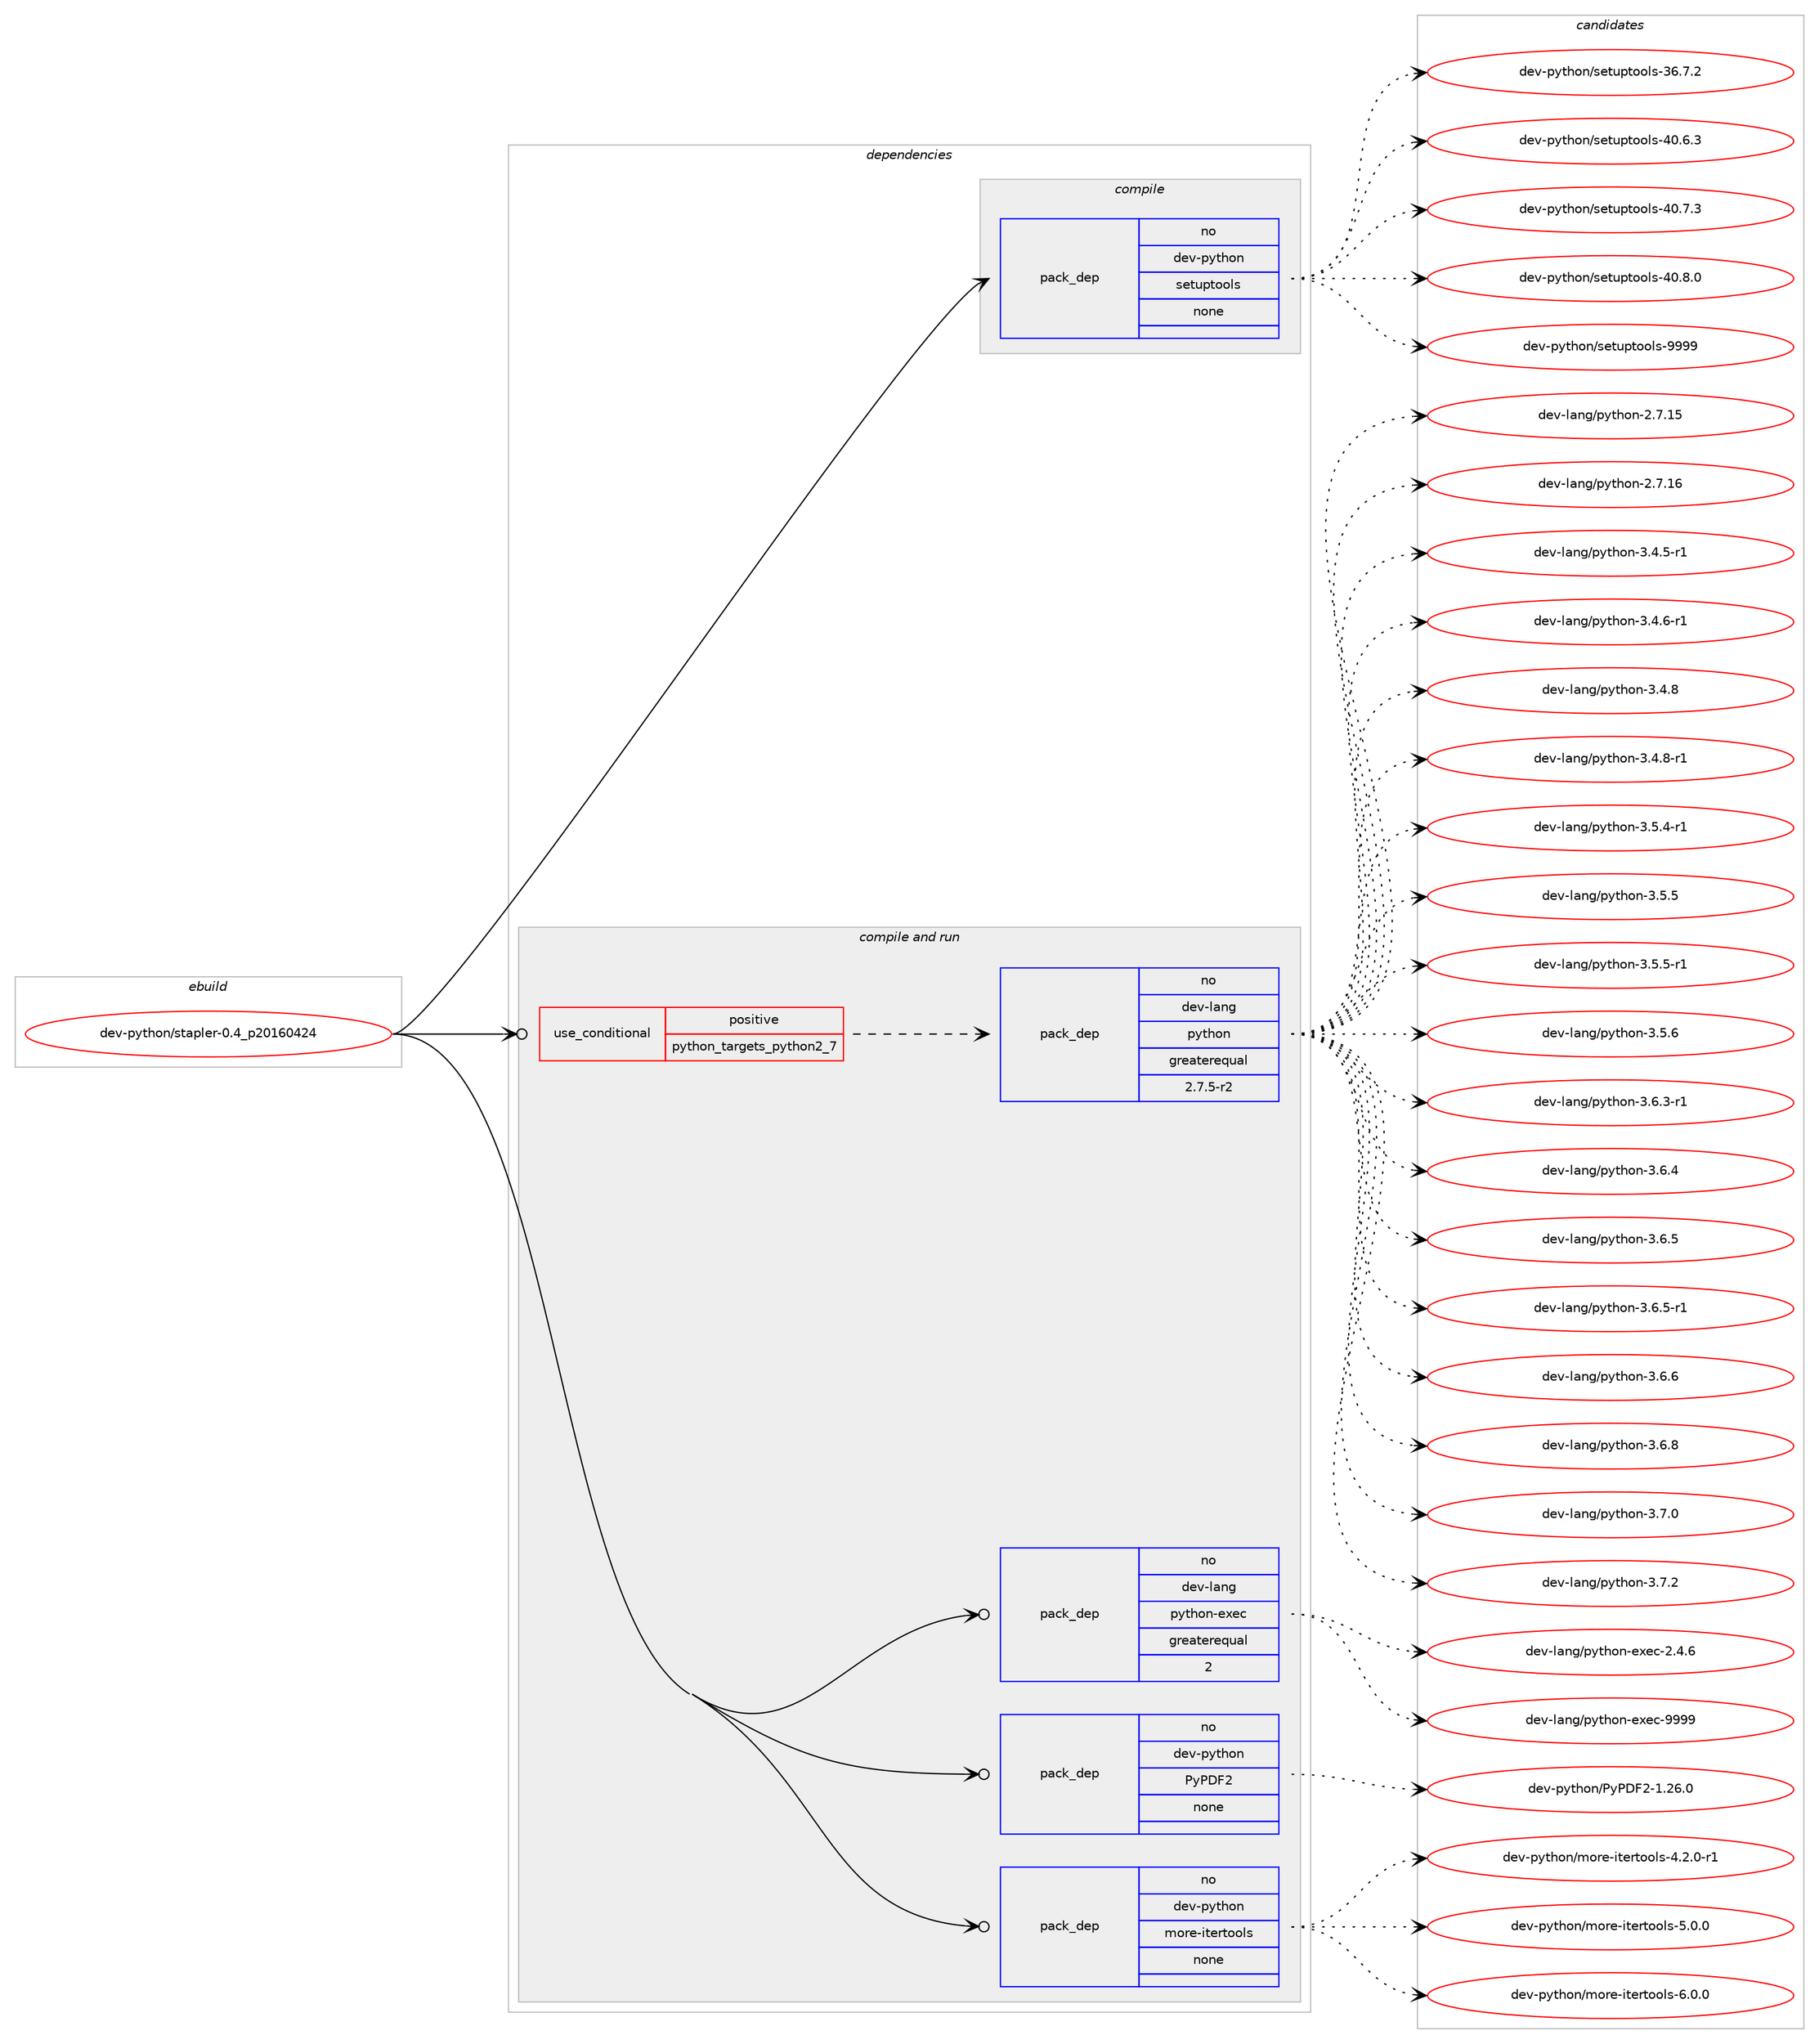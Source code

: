 digraph prolog {

# *************
# Graph options
# *************

newrank=true;
concentrate=true;
compound=true;
graph [rankdir=LR,fontname=Helvetica,fontsize=10,ranksep=1.5];#, ranksep=2.5, nodesep=0.2];
edge  [arrowhead=vee];
node  [fontname=Helvetica,fontsize=10];

# **********
# The ebuild
# **********

subgraph cluster_leftcol {
color=gray;
rank=same;
label=<<i>ebuild</i>>;
id [label="dev-python/stapler-0.4_p20160424", color=red, width=4, href="../dev-python/stapler-0.4_p20160424.svg"];
}

# ****************
# The dependencies
# ****************

subgraph cluster_midcol {
color=gray;
label=<<i>dependencies</i>>;
subgraph cluster_compile {
fillcolor="#eeeeee";
style=filled;
label=<<i>compile</i>>;
subgraph pack1034477 {
dependency1443083 [label=<<TABLE BORDER="0" CELLBORDER="1" CELLSPACING="0" CELLPADDING="4" WIDTH="220"><TR><TD ROWSPAN="6" CELLPADDING="30">pack_dep</TD></TR><TR><TD WIDTH="110">no</TD></TR><TR><TD>dev-python</TD></TR><TR><TD>setuptools</TD></TR><TR><TD>none</TD></TR><TR><TD></TD></TR></TABLE>>, shape=none, color=blue];
}
id:e -> dependency1443083:w [weight=20,style="solid",arrowhead="vee"];
}
subgraph cluster_compileandrun {
fillcolor="#eeeeee";
style=filled;
label=<<i>compile and run</i>>;
subgraph cond385244 {
dependency1443084 [label=<<TABLE BORDER="0" CELLBORDER="1" CELLSPACING="0" CELLPADDING="4"><TR><TD ROWSPAN="3" CELLPADDING="10">use_conditional</TD></TR><TR><TD>positive</TD></TR><TR><TD>python_targets_python2_7</TD></TR></TABLE>>, shape=none, color=red];
subgraph pack1034478 {
dependency1443085 [label=<<TABLE BORDER="0" CELLBORDER="1" CELLSPACING="0" CELLPADDING="4" WIDTH="220"><TR><TD ROWSPAN="6" CELLPADDING="30">pack_dep</TD></TR><TR><TD WIDTH="110">no</TD></TR><TR><TD>dev-lang</TD></TR><TR><TD>python</TD></TR><TR><TD>greaterequal</TD></TR><TR><TD>2.7.5-r2</TD></TR></TABLE>>, shape=none, color=blue];
}
dependency1443084:e -> dependency1443085:w [weight=20,style="dashed",arrowhead="vee"];
}
id:e -> dependency1443084:w [weight=20,style="solid",arrowhead="odotvee"];
subgraph pack1034479 {
dependency1443086 [label=<<TABLE BORDER="0" CELLBORDER="1" CELLSPACING="0" CELLPADDING="4" WIDTH="220"><TR><TD ROWSPAN="6" CELLPADDING="30">pack_dep</TD></TR><TR><TD WIDTH="110">no</TD></TR><TR><TD>dev-lang</TD></TR><TR><TD>python-exec</TD></TR><TR><TD>greaterequal</TD></TR><TR><TD>2</TD></TR></TABLE>>, shape=none, color=blue];
}
id:e -> dependency1443086:w [weight=20,style="solid",arrowhead="odotvee"];
subgraph pack1034480 {
dependency1443087 [label=<<TABLE BORDER="0" CELLBORDER="1" CELLSPACING="0" CELLPADDING="4" WIDTH="220"><TR><TD ROWSPAN="6" CELLPADDING="30">pack_dep</TD></TR><TR><TD WIDTH="110">no</TD></TR><TR><TD>dev-python</TD></TR><TR><TD>PyPDF2</TD></TR><TR><TD>none</TD></TR><TR><TD></TD></TR></TABLE>>, shape=none, color=blue];
}
id:e -> dependency1443087:w [weight=20,style="solid",arrowhead="odotvee"];
subgraph pack1034481 {
dependency1443088 [label=<<TABLE BORDER="0" CELLBORDER="1" CELLSPACING="0" CELLPADDING="4" WIDTH="220"><TR><TD ROWSPAN="6" CELLPADDING="30">pack_dep</TD></TR><TR><TD WIDTH="110">no</TD></TR><TR><TD>dev-python</TD></TR><TR><TD>more-itertools</TD></TR><TR><TD>none</TD></TR><TR><TD></TD></TR></TABLE>>, shape=none, color=blue];
}
id:e -> dependency1443088:w [weight=20,style="solid",arrowhead="odotvee"];
}
subgraph cluster_run {
fillcolor="#eeeeee";
style=filled;
label=<<i>run</i>>;
}
}

# **************
# The candidates
# **************

subgraph cluster_choices {
rank=same;
color=gray;
label=<<i>candidates</i>>;

subgraph choice1034477 {
color=black;
nodesep=1;
choice100101118451121211161041111104711510111611711211611111110811545515446554650 [label="dev-python/setuptools-36.7.2", color=red, width=4,href="../dev-python/setuptools-36.7.2.svg"];
choice100101118451121211161041111104711510111611711211611111110811545524846544651 [label="dev-python/setuptools-40.6.3", color=red, width=4,href="../dev-python/setuptools-40.6.3.svg"];
choice100101118451121211161041111104711510111611711211611111110811545524846554651 [label="dev-python/setuptools-40.7.3", color=red, width=4,href="../dev-python/setuptools-40.7.3.svg"];
choice100101118451121211161041111104711510111611711211611111110811545524846564648 [label="dev-python/setuptools-40.8.0", color=red, width=4,href="../dev-python/setuptools-40.8.0.svg"];
choice10010111845112121116104111110471151011161171121161111111081154557575757 [label="dev-python/setuptools-9999", color=red, width=4,href="../dev-python/setuptools-9999.svg"];
dependency1443083:e -> choice100101118451121211161041111104711510111611711211611111110811545515446554650:w [style=dotted,weight="100"];
dependency1443083:e -> choice100101118451121211161041111104711510111611711211611111110811545524846544651:w [style=dotted,weight="100"];
dependency1443083:e -> choice100101118451121211161041111104711510111611711211611111110811545524846554651:w [style=dotted,weight="100"];
dependency1443083:e -> choice100101118451121211161041111104711510111611711211611111110811545524846564648:w [style=dotted,weight="100"];
dependency1443083:e -> choice10010111845112121116104111110471151011161171121161111111081154557575757:w [style=dotted,weight="100"];
}
subgraph choice1034478 {
color=black;
nodesep=1;
choice10010111845108971101034711212111610411111045504655464953 [label="dev-lang/python-2.7.15", color=red, width=4,href="../dev-lang/python-2.7.15.svg"];
choice10010111845108971101034711212111610411111045504655464954 [label="dev-lang/python-2.7.16", color=red, width=4,href="../dev-lang/python-2.7.16.svg"];
choice1001011184510897110103471121211161041111104551465246534511449 [label="dev-lang/python-3.4.5-r1", color=red, width=4,href="../dev-lang/python-3.4.5-r1.svg"];
choice1001011184510897110103471121211161041111104551465246544511449 [label="dev-lang/python-3.4.6-r1", color=red, width=4,href="../dev-lang/python-3.4.6-r1.svg"];
choice100101118451089711010347112121116104111110455146524656 [label="dev-lang/python-3.4.8", color=red, width=4,href="../dev-lang/python-3.4.8.svg"];
choice1001011184510897110103471121211161041111104551465246564511449 [label="dev-lang/python-3.4.8-r1", color=red, width=4,href="../dev-lang/python-3.4.8-r1.svg"];
choice1001011184510897110103471121211161041111104551465346524511449 [label="dev-lang/python-3.5.4-r1", color=red, width=4,href="../dev-lang/python-3.5.4-r1.svg"];
choice100101118451089711010347112121116104111110455146534653 [label="dev-lang/python-3.5.5", color=red, width=4,href="../dev-lang/python-3.5.5.svg"];
choice1001011184510897110103471121211161041111104551465346534511449 [label="dev-lang/python-3.5.5-r1", color=red, width=4,href="../dev-lang/python-3.5.5-r1.svg"];
choice100101118451089711010347112121116104111110455146534654 [label="dev-lang/python-3.5.6", color=red, width=4,href="../dev-lang/python-3.5.6.svg"];
choice1001011184510897110103471121211161041111104551465446514511449 [label="dev-lang/python-3.6.3-r1", color=red, width=4,href="../dev-lang/python-3.6.3-r1.svg"];
choice100101118451089711010347112121116104111110455146544652 [label="dev-lang/python-3.6.4", color=red, width=4,href="../dev-lang/python-3.6.4.svg"];
choice100101118451089711010347112121116104111110455146544653 [label="dev-lang/python-3.6.5", color=red, width=4,href="../dev-lang/python-3.6.5.svg"];
choice1001011184510897110103471121211161041111104551465446534511449 [label="dev-lang/python-3.6.5-r1", color=red, width=4,href="../dev-lang/python-3.6.5-r1.svg"];
choice100101118451089711010347112121116104111110455146544654 [label="dev-lang/python-3.6.6", color=red, width=4,href="../dev-lang/python-3.6.6.svg"];
choice100101118451089711010347112121116104111110455146544656 [label="dev-lang/python-3.6.8", color=red, width=4,href="../dev-lang/python-3.6.8.svg"];
choice100101118451089711010347112121116104111110455146554648 [label="dev-lang/python-3.7.0", color=red, width=4,href="../dev-lang/python-3.7.0.svg"];
choice100101118451089711010347112121116104111110455146554650 [label="dev-lang/python-3.7.2", color=red, width=4,href="../dev-lang/python-3.7.2.svg"];
dependency1443085:e -> choice10010111845108971101034711212111610411111045504655464953:w [style=dotted,weight="100"];
dependency1443085:e -> choice10010111845108971101034711212111610411111045504655464954:w [style=dotted,weight="100"];
dependency1443085:e -> choice1001011184510897110103471121211161041111104551465246534511449:w [style=dotted,weight="100"];
dependency1443085:e -> choice1001011184510897110103471121211161041111104551465246544511449:w [style=dotted,weight="100"];
dependency1443085:e -> choice100101118451089711010347112121116104111110455146524656:w [style=dotted,weight="100"];
dependency1443085:e -> choice1001011184510897110103471121211161041111104551465246564511449:w [style=dotted,weight="100"];
dependency1443085:e -> choice1001011184510897110103471121211161041111104551465346524511449:w [style=dotted,weight="100"];
dependency1443085:e -> choice100101118451089711010347112121116104111110455146534653:w [style=dotted,weight="100"];
dependency1443085:e -> choice1001011184510897110103471121211161041111104551465346534511449:w [style=dotted,weight="100"];
dependency1443085:e -> choice100101118451089711010347112121116104111110455146534654:w [style=dotted,weight="100"];
dependency1443085:e -> choice1001011184510897110103471121211161041111104551465446514511449:w [style=dotted,weight="100"];
dependency1443085:e -> choice100101118451089711010347112121116104111110455146544652:w [style=dotted,weight="100"];
dependency1443085:e -> choice100101118451089711010347112121116104111110455146544653:w [style=dotted,weight="100"];
dependency1443085:e -> choice1001011184510897110103471121211161041111104551465446534511449:w [style=dotted,weight="100"];
dependency1443085:e -> choice100101118451089711010347112121116104111110455146544654:w [style=dotted,weight="100"];
dependency1443085:e -> choice100101118451089711010347112121116104111110455146544656:w [style=dotted,weight="100"];
dependency1443085:e -> choice100101118451089711010347112121116104111110455146554648:w [style=dotted,weight="100"];
dependency1443085:e -> choice100101118451089711010347112121116104111110455146554650:w [style=dotted,weight="100"];
}
subgraph choice1034479 {
color=black;
nodesep=1;
choice1001011184510897110103471121211161041111104510112010199455046524654 [label="dev-lang/python-exec-2.4.6", color=red, width=4,href="../dev-lang/python-exec-2.4.6.svg"];
choice10010111845108971101034711212111610411111045101120101994557575757 [label="dev-lang/python-exec-9999", color=red, width=4,href="../dev-lang/python-exec-9999.svg"];
dependency1443086:e -> choice1001011184510897110103471121211161041111104510112010199455046524654:w [style=dotted,weight="100"];
dependency1443086:e -> choice10010111845108971101034711212111610411111045101120101994557575757:w [style=dotted,weight="100"];
}
subgraph choice1034480 {
color=black;
nodesep=1;
choice1001011184511212111610411111047801218068705045494650544648 [label="dev-python/PyPDF2-1.26.0", color=red, width=4,href="../dev-python/PyPDF2-1.26.0.svg"];
dependency1443087:e -> choice1001011184511212111610411111047801218068705045494650544648:w [style=dotted,weight="100"];
}
subgraph choice1034481 {
color=black;
nodesep=1;
choice1001011184511212111610411111047109111114101451051161011141161111111081154552465046484511449 [label="dev-python/more-itertools-4.2.0-r1", color=red, width=4,href="../dev-python/more-itertools-4.2.0-r1.svg"];
choice100101118451121211161041111104710911111410145105116101114116111111108115455346484648 [label="dev-python/more-itertools-5.0.0", color=red, width=4,href="../dev-python/more-itertools-5.0.0.svg"];
choice100101118451121211161041111104710911111410145105116101114116111111108115455446484648 [label="dev-python/more-itertools-6.0.0", color=red, width=4,href="../dev-python/more-itertools-6.0.0.svg"];
dependency1443088:e -> choice1001011184511212111610411111047109111114101451051161011141161111111081154552465046484511449:w [style=dotted,weight="100"];
dependency1443088:e -> choice100101118451121211161041111104710911111410145105116101114116111111108115455346484648:w [style=dotted,weight="100"];
dependency1443088:e -> choice100101118451121211161041111104710911111410145105116101114116111111108115455446484648:w [style=dotted,weight="100"];
}
}

}
